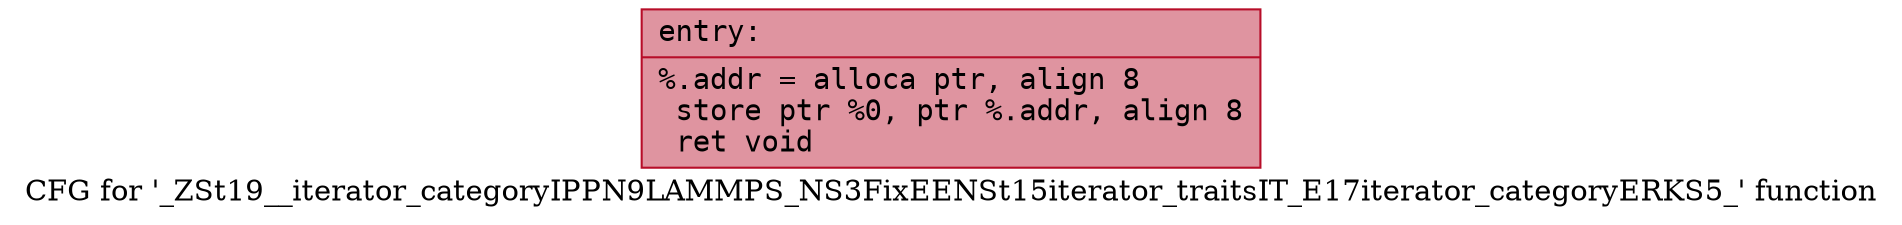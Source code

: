 digraph "CFG for '_ZSt19__iterator_categoryIPPN9LAMMPS_NS3FixEENSt15iterator_traitsIT_E17iterator_categoryERKS5_' function" {
	label="CFG for '_ZSt19__iterator_categoryIPPN9LAMMPS_NS3FixEENSt15iterator_traitsIT_E17iterator_categoryERKS5_' function";

	Node0x561f1651cfc0 [shape=record,color="#b70d28ff", style=filled, fillcolor="#b70d2870" fontname="Courier",label="{entry:\l|  %.addr = alloca ptr, align 8\l  store ptr %0, ptr %.addr, align 8\l  ret void\l}"];
}
